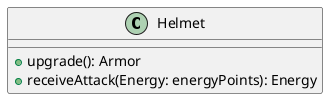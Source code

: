 @startuml
class Helmet {
    +upgrade(): Armor
    +receiveAttack(Energy: energyPoints): Energy
}
@enduml